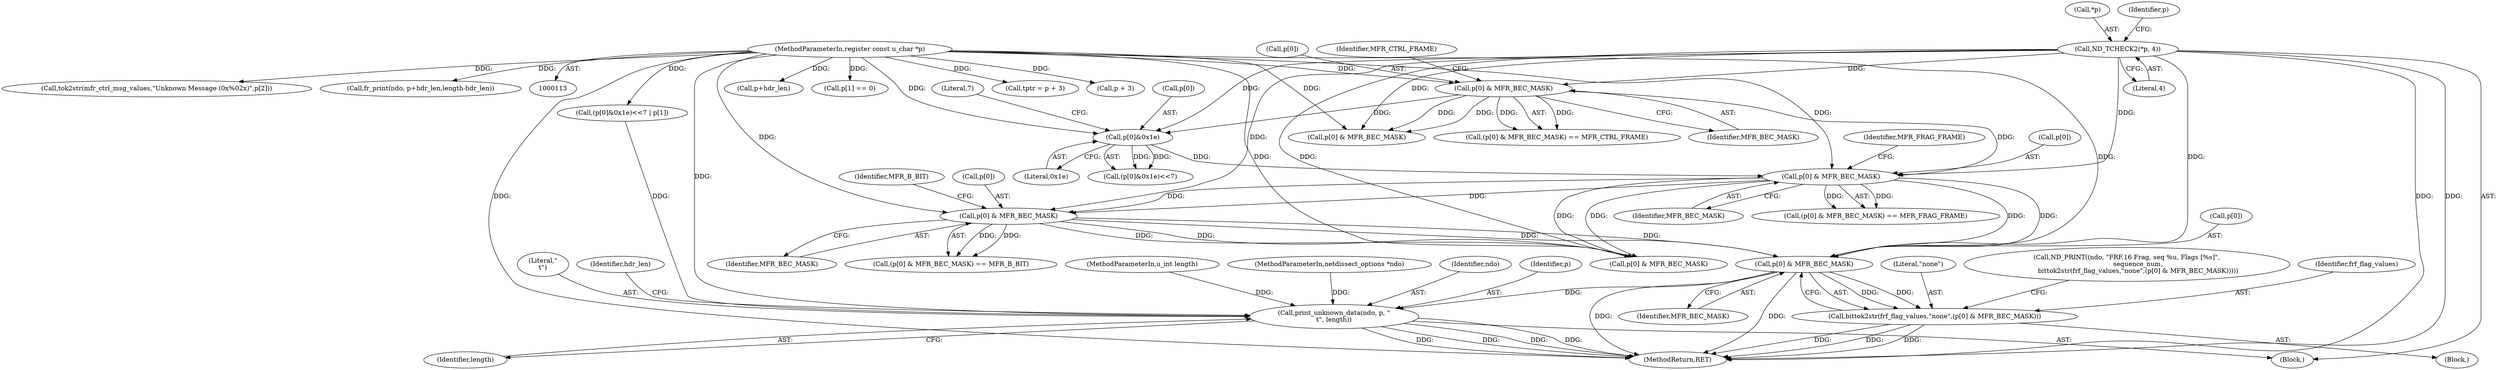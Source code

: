 digraph "0_tcpdump_aa3e54f594385ce7e1e319b0c84999e51192578b@array" {
"1000419" [label="(Call,p[0] & MFR_BEC_MASK)"];
"1000374" [label="(Call,p[0] & MFR_BEC_MASK)"];
"1000367" [label="(Call,p[0] & MFR_BEC_MASK)"];
"1000355" [label="(Call,p[0]&0x1e)"];
"1000128" [label="(Call,ND_TCHECK2(*p, 4))"];
"1000135" [label="(Call,p[0] & MFR_BEC_MASK)"];
"1000115" [label="(MethodParameterIn,register const u_char *p)"];
"1000416" [label="(Call,bittok2str(frf_flag_values,\"none\",(p[0] & MFR_BEC_MASK)))"];
"1000424" [label="(Call,print_unknown_data(ndo, p, \"\n\t\", length))"];
"1000116" [label="(MethodParameterIn,u_int length)"];
"1000418" [label="(Literal,\"none\")"];
"1000391" [label="(Call,p[0] & MFR_BEC_MASK)"];
"1000117" [label="(Block,)"];
"1000401" [label="(Call,p+hdr_len)"];
"1000368" [label="(Call,p[0])"];
"1000355" [label="(Call,p[0]&0x1e)"];
"1000359" [label="(Literal,0x1e)"];
"1000438" [label="(MethodReturn,RET)"];
"1000114" [label="(MethodParameterIn,netdissect_options *ndo)"];
"1000136" [label="(Call,p[0])"];
"1000375" [label="(Call,p[0])"];
"1000371" [label="(Identifier,MFR_BEC_MASK)"];
"1000115" [label="(MethodParameterIn,register const u_char *p)"];
"1000356" [label="(Call,p[0])"];
"1000425" [label="(Identifier,ndo)"];
"1000354" [label="(Call,(p[0]&0x1e)<<7)"];
"1000426" [label="(Identifier,p)"];
"1000141" [label="(Call,p[1] == 0)"];
"1000135" [label="(Call,p[0] & MFR_BEC_MASK)"];
"1000379" [label="(Identifier,MFR_B_BIT)"];
"1000129" [label="(Call,*p)"];
"1000424" [label="(Call,print_unknown_data(ndo, p, \"\n\t\", length))"];
"1000428" [label="(Identifier,length)"];
"1000427" [label="(Literal,\"\n\t\")"];
"1000137" [label="(Identifier,p)"];
"1000156" [label="(Call,p[0] & MFR_BEC_MASK)"];
"1000419" [label="(Call,p[0] & MFR_BEC_MASK)"];
"1000131" [label="(Literal,4)"];
"1000367" [label="(Call,p[0] & MFR_BEC_MASK)"];
"1000128" [label="(Call,ND_TCHECK2(*p, 4))"];
"1000366" [label="(Call,(p[0] & MFR_BEC_MASK) == MFR_FRAG_FRAME)"];
"1000353" [label="(Call,(p[0]&0x1e)<<7 | p[1])"];
"1000378" [label="(Identifier,MFR_BEC_MASK)"];
"1000360" [label="(Literal,7)"];
"1000372" [label="(Identifier,MFR_FRAG_FRAME)"];
"1000414" [label="(Block,)"];
"1000134" [label="(Call,(p[0] & MFR_BEC_MASK) == MFR_CTRL_FRAME)"];
"1000423" [label="(Identifier,MFR_BEC_MASK)"];
"1000139" [label="(Identifier,MFR_BEC_MASK)"];
"1000169" [label="(Call,tptr = p + 3)"];
"1000171" [label="(Call,p + 3)"];
"1000162" [label="(Call,tok2str(mfr_ctrl_msg_values,\"Unknown Message (0x%02x)\",p[2]))"];
"1000416" [label="(Call,bittok2str(frf_flag_values,\"none\",(p[0] & MFR_BEC_MASK)))"];
"1000430" [label="(Identifier,hdr_len)"];
"1000373" [label="(Call,(p[0] & MFR_BEC_MASK) == MFR_B_BIT)"];
"1000399" [label="(Call,fr_print(ndo, p+hdr_len,length-hdr_len))"];
"1000409" [label="(Call,ND_PRINT((ndo, \"FRF.16 Frag, seq %u, Flags [%s]\",\n           sequence_num,\n           bittok2str(frf_flag_values,\"none\",(p[0] & MFR_BEC_MASK)))))"];
"1000374" [label="(Call,p[0] & MFR_BEC_MASK)"];
"1000140" [label="(Identifier,MFR_CTRL_FRAME)"];
"1000420" [label="(Call,p[0])"];
"1000417" [label="(Identifier,frf_flag_values)"];
"1000419" -> "1000416"  [label="AST: "];
"1000419" -> "1000423"  [label="CFG: "];
"1000420" -> "1000419"  [label="AST: "];
"1000423" -> "1000419"  [label="AST: "];
"1000416" -> "1000419"  [label="CFG: "];
"1000419" -> "1000438"  [label="DDG: "];
"1000419" -> "1000438"  [label="DDG: "];
"1000419" -> "1000416"  [label="DDG: "];
"1000419" -> "1000416"  [label="DDG: "];
"1000374" -> "1000419"  [label="DDG: "];
"1000374" -> "1000419"  [label="DDG: "];
"1000367" -> "1000419"  [label="DDG: "];
"1000367" -> "1000419"  [label="DDG: "];
"1000128" -> "1000419"  [label="DDG: "];
"1000115" -> "1000419"  [label="DDG: "];
"1000419" -> "1000424"  [label="DDG: "];
"1000374" -> "1000373"  [label="AST: "];
"1000374" -> "1000378"  [label="CFG: "];
"1000375" -> "1000374"  [label="AST: "];
"1000378" -> "1000374"  [label="AST: "];
"1000379" -> "1000374"  [label="CFG: "];
"1000374" -> "1000373"  [label="DDG: "];
"1000374" -> "1000373"  [label="DDG: "];
"1000367" -> "1000374"  [label="DDG: "];
"1000367" -> "1000374"  [label="DDG: "];
"1000128" -> "1000374"  [label="DDG: "];
"1000115" -> "1000374"  [label="DDG: "];
"1000374" -> "1000391"  [label="DDG: "];
"1000374" -> "1000391"  [label="DDG: "];
"1000367" -> "1000366"  [label="AST: "];
"1000367" -> "1000371"  [label="CFG: "];
"1000368" -> "1000367"  [label="AST: "];
"1000371" -> "1000367"  [label="AST: "];
"1000372" -> "1000367"  [label="CFG: "];
"1000367" -> "1000366"  [label="DDG: "];
"1000367" -> "1000366"  [label="DDG: "];
"1000355" -> "1000367"  [label="DDG: "];
"1000128" -> "1000367"  [label="DDG: "];
"1000115" -> "1000367"  [label="DDG: "];
"1000135" -> "1000367"  [label="DDG: "];
"1000367" -> "1000391"  [label="DDG: "];
"1000367" -> "1000391"  [label="DDG: "];
"1000355" -> "1000354"  [label="AST: "];
"1000355" -> "1000359"  [label="CFG: "];
"1000356" -> "1000355"  [label="AST: "];
"1000359" -> "1000355"  [label="AST: "];
"1000360" -> "1000355"  [label="CFG: "];
"1000355" -> "1000354"  [label="DDG: "];
"1000355" -> "1000354"  [label="DDG: "];
"1000128" -> "1000355"  [label="DDG: "];
"1000135" -> "1000355"  [label="DDG: "];
"1000115" -> "1000355"  [label="DDG: "];
"1000128" -> "1000117"  [label="AST: "];
"1000128" -> "1000131"  [label="CFG: "];
"1000129" -> "1000128"  [label="AST: "];
"1000131" -> "1000128"  [label="AST: "];
"1000137" -> "1000128"  [label="CFG: "];
"1000128" -> "1000438"  [label="DDG: "];
"1000128" -> "1000438"  [label="DDG: "];
"1000128" -> "1000135"  [label="DDG: "];
"1000128" -> "1000156"  [label="DDG: "];
"1000128" -> "1000391"  [label="DDG: "];
"1000135" -> "1000134"  [label="AST: "];
"1000135" -> "1000139"  [label="CFG: "];
"1000136" -> "1000135"  [label="AST: "];
"1000139" -> "1000135"  [label="AST: "];
"1000140" -> "1000135"  [label="CFG: "];
"1000135" -> "1000134"  [label="DDG: "];
"1000135" -> "1000134"  [label="DDG: "];
"1000115" -> "1000135"  [label="DDG: "];
"1000135" -> "1000156"  [label="DDG: "];
"1000135" -> "1000156"  [label="DDG: "];
"1000115" -> "1000113"  [label="AST: "];
"1000115" -> "1000438"  [label="DDG: "];
"1000115" -> "1000141"  [label="DDG: "];
"1000115" -> "1000156"  [label="DDG: "];
"1000115" -> "1000162"  [label="DDG: "];
"1000115" -> "1000169"  [label="DDG: "];
"1000115" -> "1000171"  [label="DDG: "];
"1000115" -> "1000353"  [label="DDG: "];
"1000115" -> "1000391"  [label="DDG: "];
"1000115" -> "1000399"  [label="DDG: "];
"1000115" -> "1000401"  [label="DDG: "];
"1000115" -> "1000424"  [label="DDG: "];
"1000416" -> "1000414"  [label="AST: "];
"1000417" -> "1000416"  [label="AST: "];
"1000418" -> "1000416"  [label="AST: "];
"1000409" -> "1000416"  [label="CFG: "];
"1000416" -> "1000438"  [label="DDG: "];
"1000416" -> "1000438"  [label="DDG: "];
"1000416" -> "1000438"  [label="DDG: "];
"1000424" -> "1000117"  [label="AST: "];
"1000424" -> "1000428"  [label="CFG: "];
"1000425" -> "1000424"  [label="AST: "];
"1000426" -> "1000424"  [label="AST: "];
"1000427" -> "1000424"  [label="AST: "];
"1000428" -> "1000424"  [label="AST: "];
"1000430" -> "1000424"  [label="CFG: "];
"1000424" -> "1000438"  [label="DDG: "];
"1000424" -> "1000438"  [label="DDG: "];
"1000424" -> "1000438"  [label="DDG: "];
"1000424" -> "1000438"  [label="DDG: "];
"1000114" -> "1000424"  [label="DDG: "];
"1000353" -> "1000424"  [label="DDG: "];
"1000116" -> "1000424"  [label="DDG: "];
}
